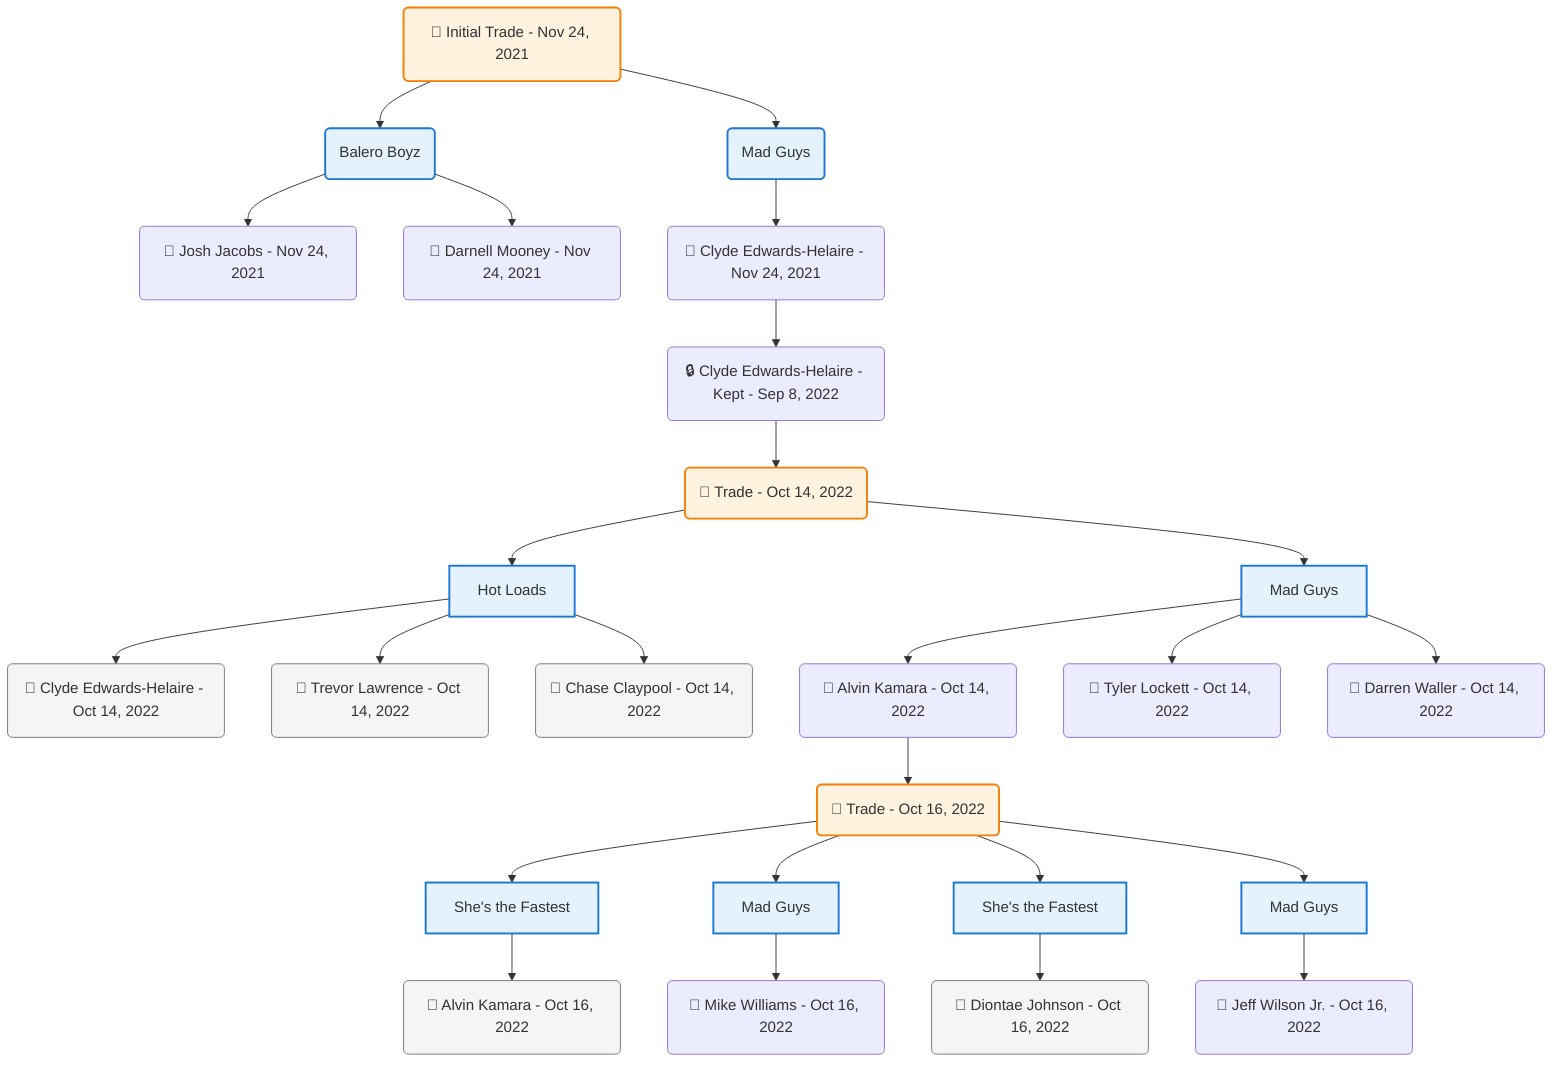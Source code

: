 flowchart TD

    TRADE_MAIN("🔄 Initial Trade - Nov 24, 2021")
    TEAM_1("Balero Boyz")
    TEAM_2("Mad Guys")
    NODE_d27cbfe3-f908-49e0-b429-9a36ebadb998("🔄 Josh Jacobs - Nov 24, 2021")
    NODE_fcd3ab12-0334-4ae4-a74e-b8296b46702d("🔄 Darnell Mooney - Nov 24, 2021")
    NODE_21e8d94b-c7b7-4d1a-ad11-d445d10e4f06("🔄 Clyde Edwards-Helaire - Nov 24, 2021")
    NODE_e7e5bc75-c03c-4ad7-ac9f-4a0553d37b58("🔒 Clyde Edwards-Helaire - Kept - Sep 8, 2022")
    TRADE_ca45edf9-fdb1-4ab9-b434-47d6301a225d_3("🔄 Trade - Oct 14, 2022")
    TEAM_8e9f18ff-62c3-40e8-bb10-32f74cf4ee33_4["Hot Loads"]
    NODE_aefe1b8b-5516-4cf7-a424-7b216512ba17("🔄 Clyde Edwards-Helaire - Oct 14, 2022")
    NODE_6aeabf5a-f3d9-4940-81aa-8fd6383a4ff1("🔄 Trevor Lawrence - Oct 14, 2022")
    NODE_56b25d30-c0b8-46e6-87c0-d1fdf89e5b7e("🔄 Chase Claypool - Oct 14, 2022")
    TEAM_f5908944-6efd-40eb-af54-6c53004e0e2f_5["Mad Guys"]
    NODE_46c8a92c-2039-4a4a-bb93-40b3a29e8385("🔄 Alvin Kamara - Oct 14, 2022")
    TRADE_4f849ce1-9e28-4f10-9278-25b308e0f5ed_6("🔄 Trade - Oct 16, 2022")
    TEAM_4449259f-64af-44fd-9235-1facc0926234_7["She's the Fastest"]
    NODE_a35fc6aa-cac7-4845-97fe-ad25998078f3("🔄 Alvin Kamara - Oct 16, 2022")
    TEAM_f5908944-6efd-40eb-af54-6c53004e0e2f_8["Mad Guys"]
    NODE_77a0fe2e-166e-456d-bfff-4cc29eb0c77c("🔄 Mike Williams - Oct 16, 2022")
    TEAM_4449259f-64af-44fd-9235-1facc0926234_9["She's the Fastest"]
    NODE_5905e44a-3520-4cfe-a440-b33d93d5302d("🔄 Diontae Johnson - Oct 16, 2022")
    TEAM_f5908944-6efd-40eb-af54-6c53004e0e2f_10["Mad Guys"]
    NODE_378e6466-0d48-4ac9-a253-bb5a5a5794b9("🔄 Jeff Wilson Jr. - Oct 16, 2022")
    NODE_193e99db-5c64-49ee-bebe-60e1b3864d9a("🔄 Tyler Lockett - Oct 14, 2022")
    NODE_368ce50b-e778-474e-b27e-72652b60fc74("🔄 Darren Waller - Oct 14, 2022")

    TRADE_MAIN --> TEAM_1
    TRADE_MAIN --> TEAM_2
    TEAM_1 --> NODE_d27cbfe3-f908-49e0-b429-9a36ebadb998
    TEAM_1 --> NODE_fcd3ab12-0334-4ae4-a74e-b8296b46702d
    TEAM_2 --> NODE_21e8d94b-c7b7-4d1a-ad11-d445d10e4f06
    NODE_21e8d94b-c7b7-4d1a-ad11-d445d10e4f06 --> NODE_e7e5bc75-c03c-4ad7-ac9f-4a0553d37b58
    NODE_e7e5bc75-c03c-4ad7-ac9f-4a0553d37b58 --> TRADE_ca45edf9-fdb1-4ab9-b434-47d6301a225d_3
    TRADE_ca45edf9-fdb1-4ab9-b434-47d6301a225d_3 --> TEAM_8e9f18ff-62c3-40e8-bb10-32f74cf4ee33_4
    TEAM_8e9f18ff-62c3-40e8-bb10-32f74cf4ee33_4 --> NODE_aefe1b8b-5516-4cf7-a424-7b216512ba17
    TEAM_8e9f18ff-62c3-40e8-bb10-32f74cf4ee33_4 --> NODE_6aeabf5a-f3d9-4940-81aa-8fd6383a4ff1
    TEAM_8e9f18ff-62c3-40e8-bb10-32f74cf4ee33_4 --> NODE_56b25d30-c0b8-46e6-87c0-d1fdf89e5b7e
    TRADE_ca45edf9-fdb1-4ab9-b434-47d6301a225d_3 --> TEAM_f5908944-6efd-40eb-af54-6c53004e0e2f_5
    TEAM_f5908944-6efd-40eb-af54-6c53004e0e2f_5 --> NODE_46c8a92c-2039-4a4a-bb93-40b3a29e8385
    NODE_46c8a92c-2039-4a4a-bb93-40b3a29e8385 --> TRADE_4f849ce1-9e28-4f10-9278-25b308e0f5ed_6
    TRADE_4f849ce1-9e28-4f10-9278-25b308e0f5ed_6 --> TEAM_4449259f-64af-44fd-9235-1facc0926234_7
    TEAM_4449259f-64af-44fd-9235-1facc0926234_7 --> NODE_a35fc6aa-cac7-4845-97fe-ad25998078f3
    TRADE_4f849ce1-9e28-4f10-9278-25b308e0f5ed_6 --> TEAM_f5908944-6efd-40eb-af54-6c53004e0e2f_8
    TEAM_f5908944-6efd-40eb-af54-6c53004e0e2f_8 --> NODE_77a0fe2e-166e-456d-bfff-4cc29eb0c77c
    TRADE_4f849ce1-9e28-4f10-9278-25b308e0f5ed_6 --> TEAM_4449259f-64af-44fd-9235-1facc0926234_9
    TEAM_4449259f-64af-44fd-9235-1facc0926234_9 --> NODE_5905e44a-3520-4cfe-a440-b33d93d5302d
    TRADE_4f849ce1-9e28-4f10-9278-25b308e0f5ed_6 --> TEAM_f5908944-6efd-40eb-af54-6c53004e0e2f_10
    TEAM_f5908944-6efd-40eb-af54-6c53004e0e2f_10 --> NODE_378e6466-0d48-4ac9-a253-bb5a5a5794b9
    TEAM_f5908944-6efd-40eb-af54-6c53004e0e2f_5 --> NODE_193e99db-5c64-49ee-bebe-60e1b3864d9a
    TEAM_f5908944-6efd-40eb-af54-6c53004e0e2f_5 --> NODE_368ce50b-e778-474e-b27e-72652b60fc74

    %% Node styling
    classDef teamNode fill:#e3f2fd,stroke:#1976d2,stroke-width:2px
    classDef tradeNode fill:#fff3e0,stroke:#f57c00,stroke-width:2px
    classDef playerNode fill:#f3e5f5,stroke:#7b1fa2,stroke-width:1px
    classDef nonRootPlayerNode fill:#f5f5f5,stroke:#757575,stroke-width:1px
    classDef endNode fill:#ffebee,stroke:#c62828,stroke-width:2px
    classDef waiverNode fill:#e8f5e8,stroke:#388e3c,stroke-width:2px
    classDef championshipNode fill:#fff9c4,stroke:#f57f17,stroke-width:3px

    class TEAM_1,TEAM_2,TEAM_8e9f18ff-62c3-40e8-bb10-32f74cf4ee33_4,TEAM_f5908944-6efd-40eb-af54-6c53004e0e2f_5,TEAM_4449259f-64af-44fd-9235-1facc0926234_7,TEAM_f5908944-6efd-40eb-af54-6c53004e0e2f_8,TEAM_4449259f-64af-44fd-9235-1facc0926234_9,TEAM_f5908944-6efd-40eb-af54-6c53004e0e2f_10 teamNode
    class NODE_aefe1b8b-5516-4cf7-a424-7b216512ba17,NODE_6aeabf5a-f3d9-4940-81aa-8fd6383a4ff1,NODE_56b25d30-c0b8-46e6-87c0-d1fdf89e5b7e,NODE_a35fc6aa-cac7-4845-97fe-ad25998078f3,NODE_5905e44a-3520-4cfe-a440-b33d93d5302d nonRootPlayerNode
    class TRADE_MAIN,TRADE_ca45edf9-fdb1-4ab9-b434-47d6301a225d_3,TRADE_4f849ce1-9e28-4f10-9278-25b308e0f5ed_6 tradeNode